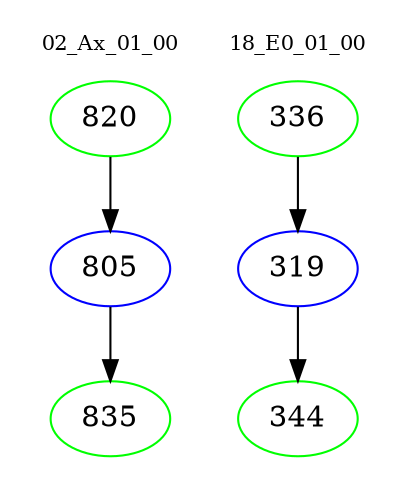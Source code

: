 digraph{
subgraph cluster_0 {
color = white
label = "02_Ax_01_00";
fontsize=10;
T0_820 [label="820", color="green"]
T0_820 -> T0_805 [color="black"]
T0_805 [label="805", color="blue"]
T0_805 -> T0_835 [color="black"]
T0_835 [label="835", color="green"]
}
subgraph cluster_1 {
color = white
label = "18_E0_01_00";
fontsize=10;
T1_336 [label="336", color="green"]
T1_336 -> T1_319 [color="black"]
T1_319 [label="319", color="blue"]
T1_319 -> T1_344 [color="black"]
T1_344 [label="344", color="green"]
}
}
